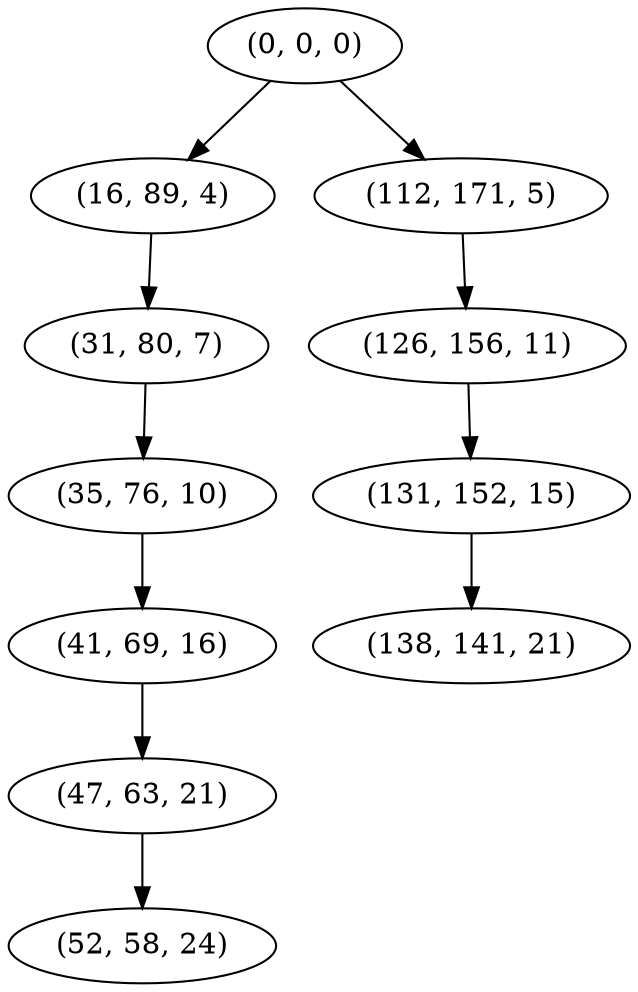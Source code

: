 digraph tree {
    "(0, 0, 0)";
    "(16, 89, 4)";
    "(31, 80, 7)";
    "(35, 76, 10)";
    "(41, 69, 16)";
    "(47, 63, 21)";
    "(52, 58, 24)";
    "(112, 171, 5)";
    "(126, 156, 11)";
    "(131, 152, 15)";
    "(138, 141, 21)";
    "(0, 0, 0)" -> "(16, 89, 4)";
    "(0, 0, 0)" -> "(112, 171, 5)";
    "(16, 89, 4)" -> "(31, 80, 7)";
    "(31, 80, 7)" -> "(35, 76, 10)";
    "(35, 76, 10)" -> "(41, 69, 16)";
    "(41, 69, 16)" -> "(47, 63, 21)";
    "(47, 63, 21)" -> "(52, 58, 24)";
    "(112, 171, 5)" -> "(126, 156, 11)";
    "(126, 156, 11)" -> "(131, 152, 15)";
    "(131, 152, 15)" -> "(138, 141, 21)";
}
